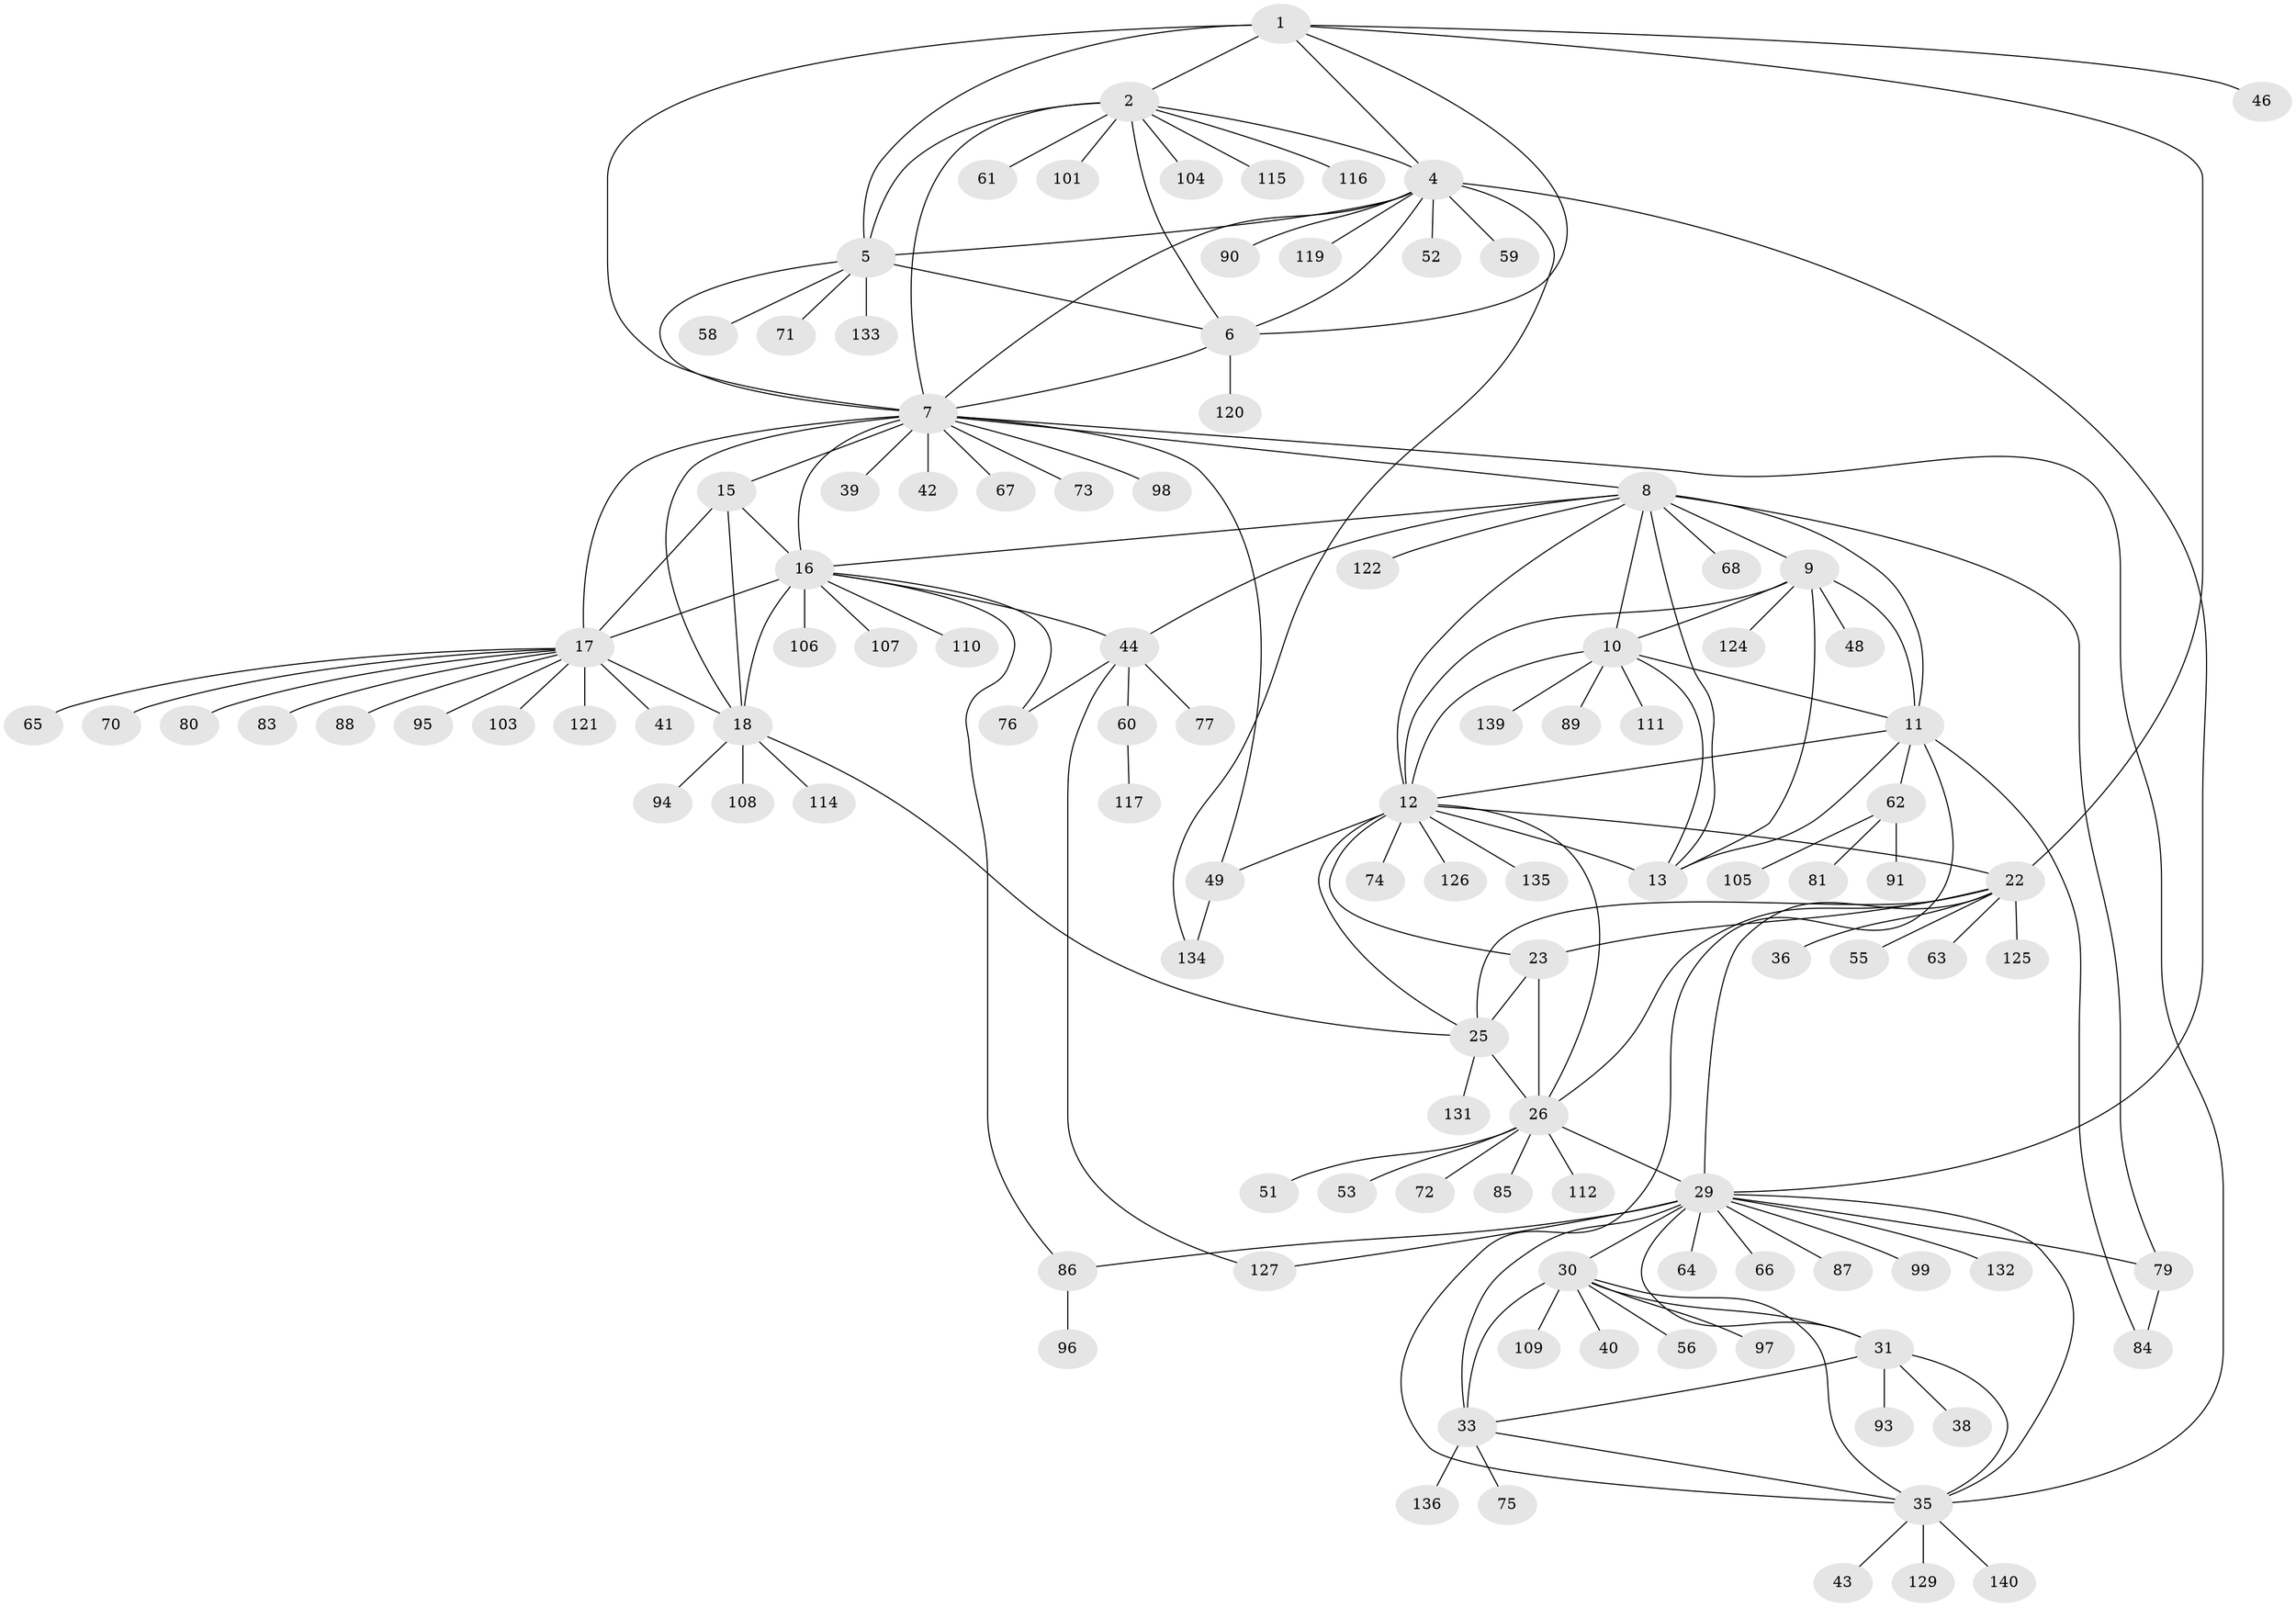 // original degree distribution, {8: 0.03571428571428571, 9: 0.07142857142857142, 12: 0.014285714285714285, 11: 0.014285714285714285, 10: 0.02142857142857143, 7: 0.05, 14: 0.014285714285714285, 13: 0.007142857142857143, 6: 0.014285714285714285, 15: 0.007142857142857143, 2: 0.1, 1: 0.6071428571428571, 5: 0.014285714285714285, 3: 0.02857142857142857}
// Generated by graph-tools (version 1.1) at 2025/42/03/06/25 10:42:11]
// undirected, 111 vertices, 163 edges
graph export_dot {
graph [start="1"]
  node [color=gray90,style=filled];
  1;
  2 [super="+3"];
  4 [super="+50"];
  5 [super="+118"];
  6 [super="+54"];
  7 [super="+19"];
  8 [super="+14"];
  9 [super="+137"];
  10 [super="+92"];
  11 [super="+123"];
  12 [super="+24"];
  13 [super="+78"];
  15 [super="+69"];
  16 [super="+130"];
  17 [super="+20"];
  18 [super="+21"];
  22 [super="+100"];
  23;
  25 [super="+28"];
  26 [super="+27"];
  29 [super="+32"];
  30 [super="+34"];
  31 [super="+37"];
  33 [super="+47"];
  35;
  36 [super="+45"];
  38;
  39;
  40 [super="+128"];
  41;
  42;
  43;
  44 [super="+102"];
  46 [super="+57"];
  48;
  49;
  51;
  52;
  53;
  55;
  56;
  58;
  59;
  60;
  61;
  62 [super="+138"];
  63;
  64;
  65;
  66;
  67;
  68;
  70;
  71;
  72;
  73;
  74;
  75 [super="+82"];
  76;
  77;
  79;
  80;
  81;
  83;
  84;
  85;
  86;
  87 [super="+113"];
  88;
  89;
  90;
  91;
  93;
  94;
  95;
  96;
  97;
  98;
  99;
  101;
  103;
  104;
  105;
  106;
  107;
  108;
  109;
  110;
  111;
  112;
  114;
  115;
  116;
  117;
  119;
  120;
  121;
  122;
  124;
  125;
  126;
  127;
  129;
  131;
  132;
  133;
  134;
  135;
  136;
  139;
  140;
  1 -- 2 [weight=2];
  1 -- 4;
  1 -- 5;
  1 -- 6;
  1 -- 7;
  1 -- 22;
  1 -- 46;
  2 -- 4 [weight=2];
  2 -- 5 [weight=2];
  2 -- 6 [weight=2];
  2 -- 7 [weight=2];
  2 -- 61;
  2 -- 104;
  2 -- 115;
  2 -- 101;
  2 -- 116;
  4 -- 5;
  4 -- 6;
  4 -- 7;
  4 -- 29;
  4 -- 52;
  4 -- 59;
  4 -- 90;
  4 -- 134;
  4 -- 119;
  5 -- 6;
  5 -- 7;
  5 -- 58;
  5 -- 71;
  5 -- 133;
  6 -- 7;
  6 -- 120;
  7 -- 8;
  7 -- 39;
  7 -- 98;
  7 -- 35;
  7 -- 67;
  7 -- 73;
  7 -- 42;
  7 -- 15;
  7 -- 16;
  7 -- 17 [weight=2];
  7 -- 18 [weight=2];
  7 -- 49;
  8 -- 9 [weight=2];
  8 -- 10 [weight=2];
  8 -- 11 [weight=2];
  8 -- 12 [weight=2];
  8 -- 13 [weight=2];
  8 -- 16;
  8 -- 44;
  8 -- 79;
  8 -- 122;
  8 -- 68;
  9 -- 10;
  9 -- 11;
  9 -- 12;
  9 -- 13;
  9 -- 48;
  9 -- 124;
  10 -- 11;
  10 -- 12;
  10 -- 13;
  10 -- 89;
  10 -- 139;
  10 -- 111;
  11 -- 12;
  11 -- 13;
  11 -- 35;
  11 -- 62;
  11 -- 84;
  12 -- 13;
  12 -- 49;
  12 -- 126;
  12 -- 135;
  12 -- 74;
  12 -- 22;
  12 -- 23;
  12 -- 25 [weight=2];
  12 -- 26 [weight=2];
  15 -- 16;
  15 -- 17 [weight=2];
  15 -- 18 [weight=2];
  16 -- 17 [weight=2];
  16 -- 18 [weight=2];
  16 -- 44;
  16 -- 76;
  16 -- 86;
  16 -- 106;
  16 -- 107;
  16 -- 110;
  17 -- 18 [weight=4];
  17 -- 65;
  17 -- 70;
  17 -- 103;
  17 -- 41;
  17 -- 80;
  17 -- 83;
  17 -- 88;
  17 -- 121;
  17 -- 95;
  18 -- 108;
  18 -- 114;
  18 -- 25;
  18 -- 94;
  22 -- 23;
  22 -- 25 [weight=2];
  22 -- 26 [weight=2];
  22 -- 36;
  22 -- 55;
  22 -- 63;
  22 -- 125;
  22 -- 29;
  23 -- 25 [weight=2];
  23 -- 26 [weight=2];
  25 -- 26 [weight=4];
  25 -- 131;
  26 -- 51;
  26 -- 53;
  26 -- 112;
  26 -- 85;
  26 -- 72;
  26 -- 29;
  29 -- 30 [weight=4];
  29 -- 31 [weight=2];
  29 -- 33 [weight=2];
  29 -- 35 [weight=2];
  29 -- 87;
  29 -- 64;
  29 -- 66;
  29 -- 99;
  29 -- 132;
  29 -- 79;
  29 -- 86;
  29 -- 127;
  30 -- 31 [weight=2];
  30 -- 33 [weight=2];
  30 -- 35 [weight=2];
  30 -- 97;
  30 -- 40;
  30 -- 109;
  30 -- 56;
  31 -- 33;
  31 -- 35;
  31 -- 38;
  31 -- 93;
  33 -- 35;
  33 -- 75;
  33 -- 136;
  35 -- 43;
  35 -- 129;
  35 -- 140;
  44 -- 60;
  44 -- 77;
  44 -- 127;
  44 -- 76;
  49 -- 134;
  60 -- 117;
  62 -- 81;
  62 -- 91;
  62 -- 105;
  79 -- 84;
  86 -- 96;
}

